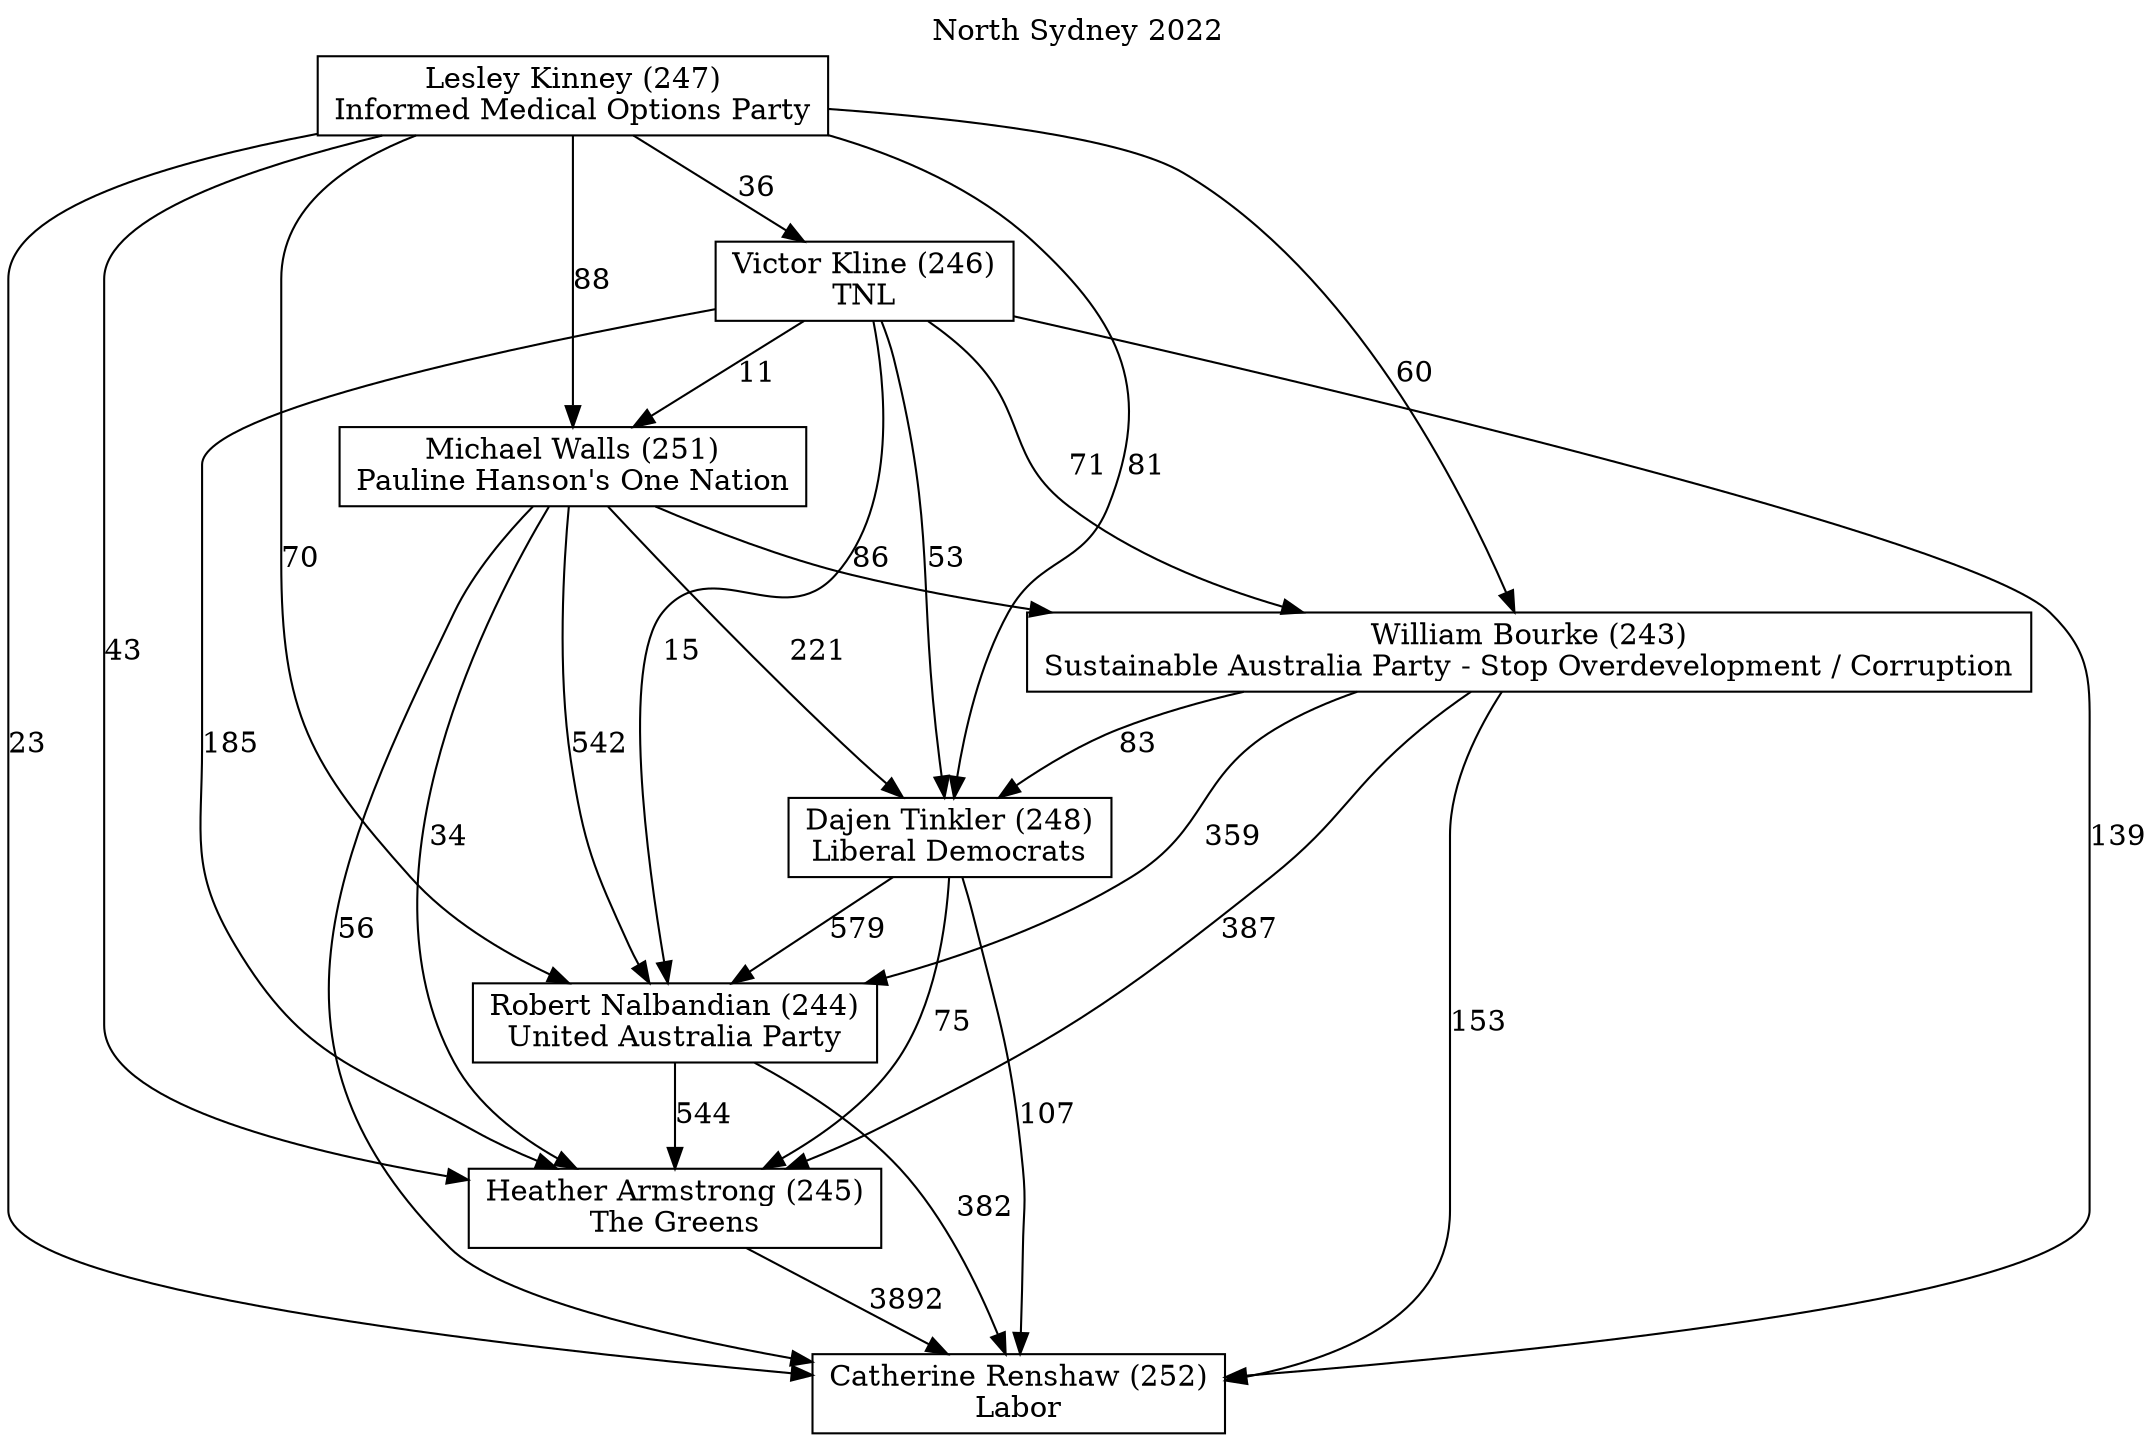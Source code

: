 // House preference flow
digraph "Catherine Renshaw (252)_North Sydney_2022" {
	graph [label="North Sydney 2022" labelloc=t mclimit=10]
	node [shape=box]
	"Catherine Renshaw (252)" [label="Catherine Renshaw (252)
Labor"]
	"Dajen Tinkler (248)" [label="Dajen Tinkler (248)
Liberal Democrats"]
	"Heather Armstrong (245)" [label="Heather Armstrong (245)
The Greens"]
	"Lesley Kinney (247)" [label="Lesley Kinney (247)
Informed Medical Options Party"]
	"Michael Walls (251)" [label="Michael Walls (251)
Pauline Hanson's One Nation"]
	"Robert Nalbandian (244)" [label="Robert Nalbandian (244)
United Australia Party"]
	"Victor Kline (246)" [label="Victor Kline (246)
TNL"]
	"William Bourke (243)" [label="William Bourke (243)
Sustainable Australia Party - Stop Overdevelopment / Corruption"]
	"Dajen Tinkler (248)" -> "Catherine Renshaw (252)" [label=107]
	"Dajen Tinkler (248)" -> "Heather Armstrong (245)" [label=75]
	"Dajen Tinkler (248)" -> "Robert Nalbandian (244)" [label=579]
	"Heather Armstrong (245)" -> "Catherine Renshaw (252)" [label=3892]
	"Lesley Kinney (247)" -> "Catherine Renshaw (252)" [label=23]
	"Lesley Kinney (247)" -> "Dajen Tinkler (248)" [label=81]
	"Lesley Kinney (247)" -> "Heather Armstrong (245)" [label=43]
	"Lesley Kinney (247)" -> "Michael Walls (251)" [label=88]
	"Lesley Kinney (247)" -> "Robert Nalbandian (244)" [label=70]
	"Lesley Kinney (247)" -> "Victor Kline (246)" [label=36]
	"Lesley Kinney (247)" -> "William Bourke (243)" [label=60]
	"Michael Walls (251)" -> "Catherine Renshaw (252)" [label=56]
	"Michael Walls (251)" -> "Dajen Tinkler (248)" [label=221]
	"Michael Walls (251)" -> "Heather Armstrong (245)" [label=34]
	"Michael Walls (251)" -> "Robert Nalbandian (244)" [label=542]
	"Michael Walls (251)" -> "William Bourke (243)" [label=86]
	"Robert Nalbandian (244)" -> "Catherine Renshaw (252)" [label=382]
	"Robert Nalbandian (244)" -> "Heather Armstrong (245)" [label=544]
	"Victor Kline (246)" -> "Catherine Renshaw (252)" [label=139]
	"Victor Kline (246)" -> "Dajen Tinkler (248)" [label=53]
	"Victor Kline (246)" -> "Heather Armstrong (245)" [label=185]
	"Victor Kline (246)" -> "Michael Walls (251)" [label=11]
	"Victor Kline (246)" -> "Robert Nalbandian (244)" [label=15]
	"Victor Kline (246)" -> "William Bourke (243)" [label=71]
	"William Bourke (243)" -> "Catherine Renshaw (252)" [label=153]
	"William Bourke (243)" -> "Dajen Tinkler (248)" [label=83]
	"William Bourke (243)" -> "Heather Armstrong (245)" [label=387]
	"William Bourke (243)" -> "Robert Nalbandian (244)" [label=359]
}
